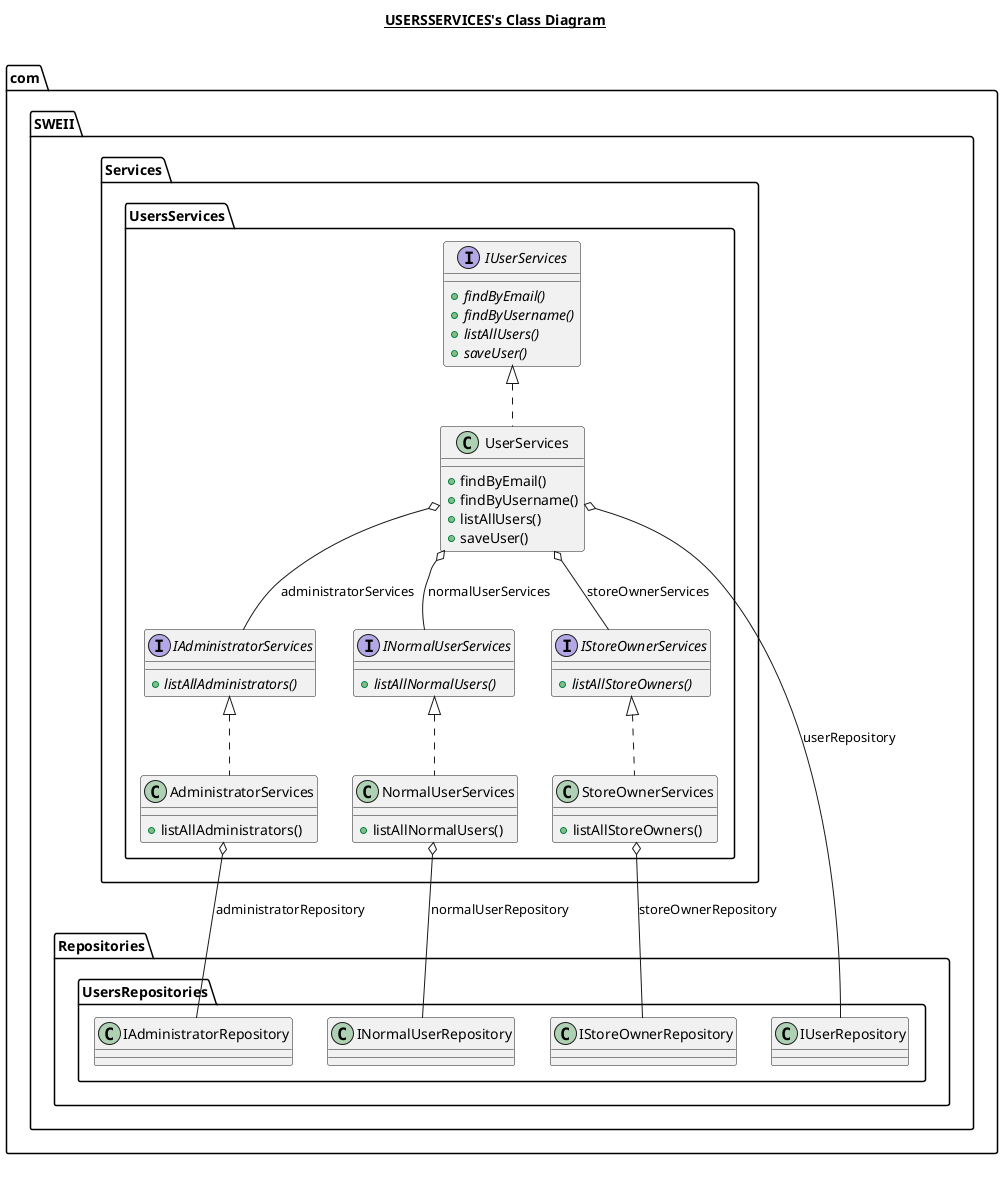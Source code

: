 @startuml

title __USERSSERVICES's Class Diagram__\n

  namespace com.SWEII {
    namespace Services.UsersServices {
      class com.SWEII.Services.UsersServices.AdministratorServices {
          + listAllAdministrators()
      }
    }
  }
  

  namespace com.SWEII {
    namespace Services.UsersServices {
      interface com.SWEII.Services.UsersServices.IAdministratorServices {
          {abstract} + listAllAdministrators()
      }
    }
  }
  

  namespace com.SWEII {
    namespace Services.UsersServices {
      interface com.SWEII.Services.UsersServices.INormalUserServices {
          {abstract} + listAllNormalUsers()
      }
    }
  }
  

  namespace com.SWEII {
    namespace Services.UsersServices {
      interface com.SWEII.Services.UsersServices.IStoreOwnerServices {
          {abstract} + listAllStoreOwners()
      }
    }
  }
  

  namespace com.SWEII {
    namespace Services.UsersServices {
      interface com.SWEII.Services.UsersServices.IUserServices {
          {abstract} + findByEmail()
          {abstract} + findByUsername()
          {abstract} + listAllUsers()
          {abstract} + saveUser()
      }
    }
  }
  

  namespace com.SWEII {
    namespace Services.UsersServices {
      class com.SWEII.Services.UsersServices.NormalUserServices {
          + listAllNormalUsers()
      }
    }
  }
  

  namespace com.SWEII {
    namespace Services.UsersServices {
      class com.SWEII.Services.UsersServices.StoreOwnerServices {
          + listAllStoreOwners()
      }
    }
  }
  

  namespace com.SWEII {
    namespace Services.UsersServices {
      class com.SWEII.Services.UsersServices.UserServices {
          + findByEmail()
          + findByUsername()
          + listAllUsers()
          + saveUser()
      }
    }
  }
  

  com.SWEII.Services.UsersServices.AdministratorServices .up.|> com.SWEII.Services.UsersServices.IAdministratorServices
  com.SWEII.Services.UsersServices.AdministratorServices o-- com.SWEII.Repositories.UsersRepositories.IAdministratorRepository : administratorRepository
  com.SWEII.Services.UsersServices.NormalUserServices .up.|> com.SWEII.Services.UsersServices.INormalUserServices
  com.SWEII.Services.UsersServices.NormalUserServices o-- com.SWEII.Repositories.UsersRepositories.INormalUserRepository : normalUserRepository
  com.SWEII.Services.UsersServices.StoreOwnerServices .up.|> com.SWEII.Services.UsersServices.IStoreOwnerServices
  com.SWEII.Services.UsersServices.StoreOwnerServices o-- com.SWEII.Repositories.UsersRepositories.IStoreOwnerRepository : storeOwnerRepository
  com.SWEII.Services.UsersServices.UserServices .up.|> com.SWEII.Services.UsersServices.IUserServices
  com.SWEII.Services.UsersServices.UserServices o-- com.SWEII.Services.UsersServices.IAdministratorServices : administratorServices
  com.SWEII.Services.UsersServices.UserServices o-- com.SWEII.Services.UsersServices.INormalUserServices : normalUserServices
  com.SWEII.Services.UsersServices.UserServices o-- com.SWEII.Services.UsersServices.IStoreOwnerServices : storeOwnerServices
  com.SWEII.Services.UsersServices.UserServices o-- com.SWEII.Repositories.UsersRepositories.IUserRepository : userRepository


right footer


endfooter

@enduml

